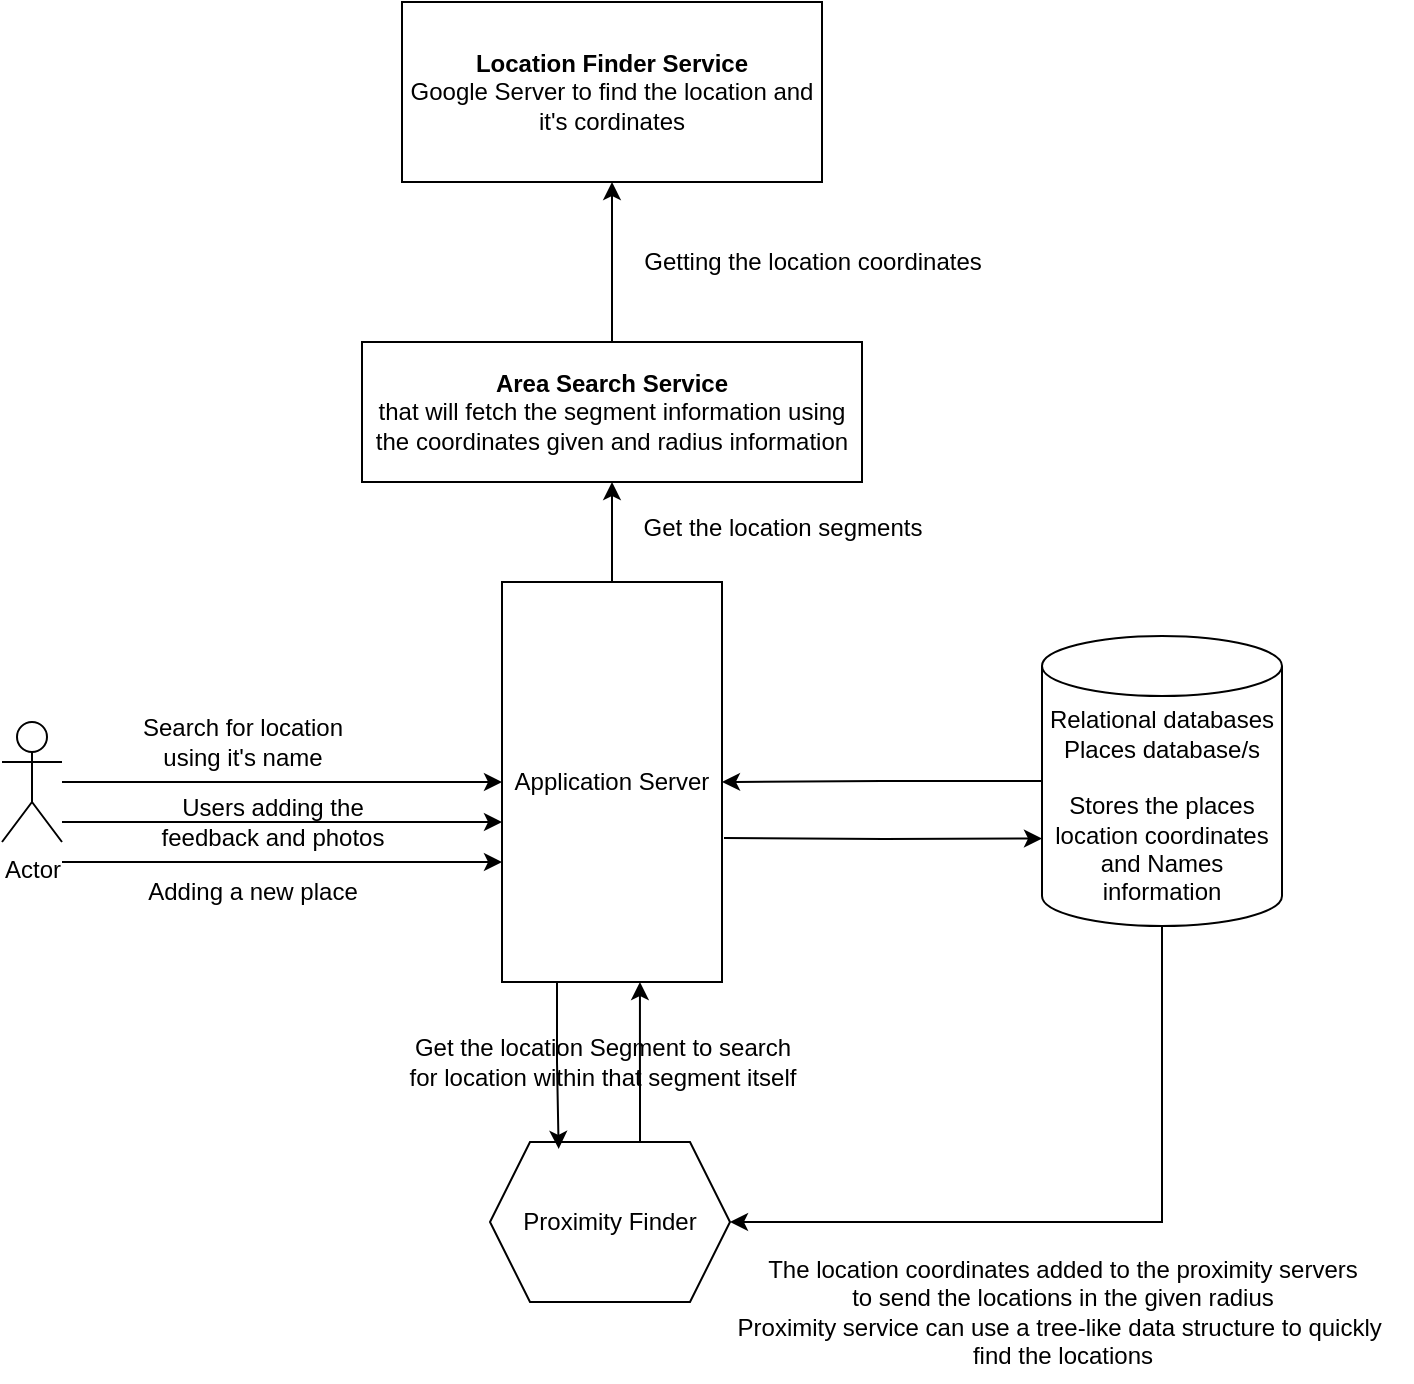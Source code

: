 <mxfile version="25.0.3">
  <diagram name="Page-1" id="W8KukjsAmlOA6JF4pjq3">
    <mxGraphModel dx="1647" dy="2034" grid="1" gridSize="10" guides="1" tooltips="1" connect="1" arrows="1" fold="1" page="1" pageScale="1" pageWidth="827" pageHeight="1169" math="0" shadow="0">
      <root>
        <mxCell id="0" />
        <mxCell id="1" parent="0" />
        <mxCell id="4zn030xkglCXvCuH_TS3-4" style="edgeStyle=orthogonalEdgeStyle;rounded=0;orthogonalLoop=1;jettySize=auto;html=1;" edge="1" parent="1" source="4zn030xkglCXvCuH_TS3-1" target="4zn030xkglCXvCuH_TS3-2">
          <mxGeometry relative="1" as="geometry" />
        </mxCell>
        <mxCell id="4zn030xkglCXvCuH_TS3-1" value="Actor" style="shape=umlActor;verticalLabelPosition=bottom;verticalAlign=top;html=1;outlineConnect=0;" vertex="1" parent="1">
          <mxGeometry x="50" y="300" width="30" height="60" as="geometry" />
        </mxCell>
        <mxCell id="4zn030xkglCXvCuH_TS3-30" style="edgeStyle=orthogonalEdgeStyle;rounded=0;orthogonalLoop=1;jettySize=auto;html=1;entryX=0.5;entryY=1;entryDx=0;entryDy=0;" edge="1" parent="1" source="4zn030xkglCXvCuH_TS3-2" target="4zn030xkglCXvCuH_TS3-26">
          <mxGeometry relative="1" as="geometry" />
        </mxCell>
        <mxCell id="4zn030xkglCXvCuH_TS3-2" value="Application Server" style="rounded=0;whiteSpace=wrap;html=1;" vertex="1" parent="1">
          <mxGeometry x="300" y="230" width="110" height="200" as="geometry" />
        </mxCell>
        <mxCell id="4zn030xkglCXvCuH_TS3-23" style="edgeStyle=orthogonalEdgeStyle;rounded=0;orthogonalLoop=1;jettySize=auto;html=1;entryX=1;entryY=0.5;entryDx=0;entryDy=0;" edge="1" parent="1" source="4zn030xkglCXvCuH_TS3-3" target="4zn030xkglCXvCuH_TS3-2">
          <mxGeometry relative="1" as="geometry" />
        </mxCell>
        <mxCell id="4zn030xkglCXvCuH_TS3-24" style="edgeStyle=orthogonalEdgeStyle;rounded=0;orthogonalLoop=1;jettySize=auto;html=1;entryX=1;entryY=0.5;entryDx=0;entryDy=0;exitX=0.5;exitY=1;exitDx=0;exitDy=0;exitPerimeter=0;" edge="1" parent="1" source="4zn030xkglCXvCuH_TS3-3" target="4zn030xkglCXvCuH_TS3-14">
          <mxGeometry relative="1" as="geometry" />
        </mxCell>
        <mxCell id="4zn030xkglCXvCuH_TS3-3" value="&lt;div&gt;Relational databases&lt;/div&gt;Places database/s&lt;div&gt;&lt;br&gt;&lt;/div&gt;&lt;div&gt;Stores the places location coordinates and Names information&lt;/div&gt;" style="shape=cylinder3;whiteSpace=wrap;html=1;boundedLbl=1;backgroundOutline=1;size=15;" vertex="1" parent="1">
          <mxGeometry x="570" y="257" width="120" height="145" as="geometry" />
        </mxCell>
        <mxCell id="4zn030xkglCXvCuH_TS3-8" value="&lt;div&gt;&lt;b&gt;Location Finder Service&lt;/b&gt;&lt;/div&gt;Google Server to find the location and it&#39;s cordinates" style="rounded=0;whiteSpace=wrap;html=1;" vertex="1" parent="1">
          <mxGeometry x="250" y="-60" width="210" height="90" as="geometry" />
        </mxCell>
        <mxCell id="4zn030xkglCXvCuH_TS3-11" value="Getting the location coordinates" style="text;html=1;align=center;verticalAlign=middle;resizable=0;points=[];autosize=1;strokeColor=none;fillColor=none;" vertex="1" parent="1">
          <mxGeometry x="360" y="55" width="190" height="30" as="geometry" />
        </mxCell>
        <mxCell id="4zn030xkglCXvCuH_TS3-14" value="Proximity Finder" style="shape=hexagon;perimeter=hexagonPerimeter2;whiteSpace=wrap;html=1;fixedSize=1;" vertex="1" parent="1">
          <mxGeometry x="294" y="510" width="120" height="80" as="geometry" />
        </mxCell>
        <mxCell id="4zn030xkglCXvCuH_TS3-15" style="edgeStyle=orthogonalEdgeStyle;rounded=0;orthogonalLoop=1;jettySize=auto;html=1;exitX=0.25;exitY=1;exitDx=0;exitDy=0;entryX=0.286;entryY=0.043;entryDx=0;entryDy=0;entryPerimeter=0;" edge="1" parent="1" source="4zn030xkglCXvCuH_TS3-2" target="4zn030xkglCXvCuH_TS3-14">
          <mxGeometry relative="1" as="geometry" />
        </mxCell>
        <mxCell id="4zn030xkglCXvCuH_TS3-16" style="edgeStyle=orthogonalEdgeStyle;rounded=0;orthogonalLoop=1;jettySize=auto;html=1;exitX=0.625;exitY=0;exitDx=0;exitDy=0;entryX=0.627;entryY=1;entryDx=0;entryDy=0;entryPerimeter=0;" edge="1" parent="1" source="4zn030xkglCXvCuH_TS3-14" target="4zn030xkglCXvCuH_TS3-2">
          <mxGeometry relative="1" as="geometry" />
        </mxCell>
        <mxCell id="4zn030xkglCXvCuH_TS3-17" value="Get the location Segment to search&lt;div&gt;for location within that segment itself&lt;/div&gt;" style="text;html=1;align=center;verticalAlign=middle;resizable=0;points=[];autosize=1;strokeColor=none;fillColor=none;" vertex="1" parent="1">
          <mxGeometry x="240" y="450" width="220" height="40" as="geometry" />
        </mxCell>
        <mxCell id="4zn030xkglCXvCuH_TS3-18" value="Search for location&lt;div&gt;using it&#39;s name&lt;/div&gt;" style="text;html=1;align=center;verticalAlign=middle;resizable=0;points=[];autosize=1;strokeColor=none;fillColor=none;" vertex="1" parent="1">
          <mxGeometry x="110" y="290" width="120" height="40" as="geometry" />
        </mxCell>
        <mxCell id="4zn030xkglCXvCuH_TS3-19" style="edgeStyle=orthogonalEdgeStyle;rounded=0;orthogonalLoop=1;jettySize=auto;html=1;" edge="1" parent="1" source="4zn030xkglCXvCuH_TS3-1">
          <mxGeometry relative="1" as="geometry">
            <mxPoint x="300" y="350" as="targetPoint" />
            <Array as="points">
              <mxPoint x="300" y="350" />
            </Array>
          </mxGeometry>
        </mxCell>
        <mxCell id="4zn030xkglCXvCuH_TS3-20" style="edgeStyle=orthogonalEdgeStyle;rounded=0;orthogonalLoop=1;jettySize=auto;html=1;" edge="1" parent="1">
          <mxGeometry relative="1" as="geometry">
            <mxPoint x="80" y="370" as="sourcePoint" />
            <mxPoint x="300" y="370" as="targetPoint" />
            <Array as="points">
              <mxPoint x="298" y="370" />
            </Array>
          </mxGeometry>
        </mxCell>
        <mxCell id="4zn030xkglCXvCuH_TS3-21" value="Users adding the&lt;div&gt;feedback and photos&lt;/div&gt;" style="text;html=1;align=center;verticalAlign=middle;resizable=0;points=[];autosize=1;strokeColor=none;fillColor=none;" vertex="1" parent="1">
          <mxGeometry x="120" y="330" width="130" height="40" as="geometry" />
        </mxCell>
        <mxCell id="4zn030xkglCXvCuH_TS3-22" value="Adding a new place" style="text;html=1;align=center;verticalAlign=middle;resizable=0;points=[];autosize=1;strokeColor=none;fillColor=none;" vertex="1" parent="1">
          <mxGeometry x="110" y="370" width="130" height="30" as="geometry" />
        </mxCell>
        <mxCell id="4zn030xkglCXvCuH_TS3-25" value="The location coordinates added to the proximity servers&lt;div&gt;to send the locations in the given radius&lt;br&gt;&lt;div&gt;Proximity service can use a tree-like data structure to quickly&amp;nbsp;&lt;/div&gt;&lt;/div&gt;&lt;div&gt;find the locations&lt;/div&gt;" style="text;html=1;align=center;verticalAlign=middle;resizable=0;points=[];autosize=1;strokeColor=none;fillColor=none;" vertex="1" parent="1">
          <mxGeometry x="405" y="560" width="350" height="70" as="geometry" />
        </mxCell>
        <mxCell id="4zn030xkglCXvCuH_TS3-31" style="edgeStyle=orthogonalEdgeStyle;rounded=0;orthogonalLoop=1;jettySize=auto;html=1;entryX=0.5;entryY=1;entryDx=0;entryDy=0;" edge="1" parent="1" source="4zn030xkglCXvCuH_TS3-26" target="4zn030xkglCXvCuH_TS3-8">
          <mxGeometry relative="1" as="geometry" />
        </mxCell>
        <mxCell id="4zn030xkglCXvCuH_TS3-26" value="&lt;b&gt;Area Search Service&lt;/b&gt;&lt;div&gt;that will fetch the segment information using the coordinates given and radius information&lt;/div&gt;" style="rounded=0;whiteSpace=wrap;html=1;" vertex="1" parent="1">
          <mxGeometry x="230" y="110" width="250" height="70" as="geometry" />
        </mxCell>
        <mxCell id="4zn030xkglCXvCuH_TS3-32" value="Get the location segments" style="text;html=1;align=center;verticalAlign=middle;resizable=0;points=[];autosize=1;strokeColor=none;fillColor=none;" vertex="1" parent="1">
          <mxGeometry x="360" y="188" width="160" height="30" as="geometry" />
        </mxCell>
        <mxCell id="4zn030xkglCXvCuH_TS3-35" style="edgeStyle=orthogonalEdgeStyle;rounded=0;orthogonalLoop=1;jettySize=auto;html=1;entryX=0;entryY=0;entryDx=0;entryDy=101.25;entryPerimeter=0;" edge="1" parent="1" target="4zn030xkglCXvCuH_TS3-3">
          <mxGeometry relative="1" as="geometry">
            <mxPoint x="411" y="358" as="sourcePoint" />
          </mxGeometry>
        </mxCell>
      </root>
    </mxGraphModel>
  </diagram>
</mxfile>
